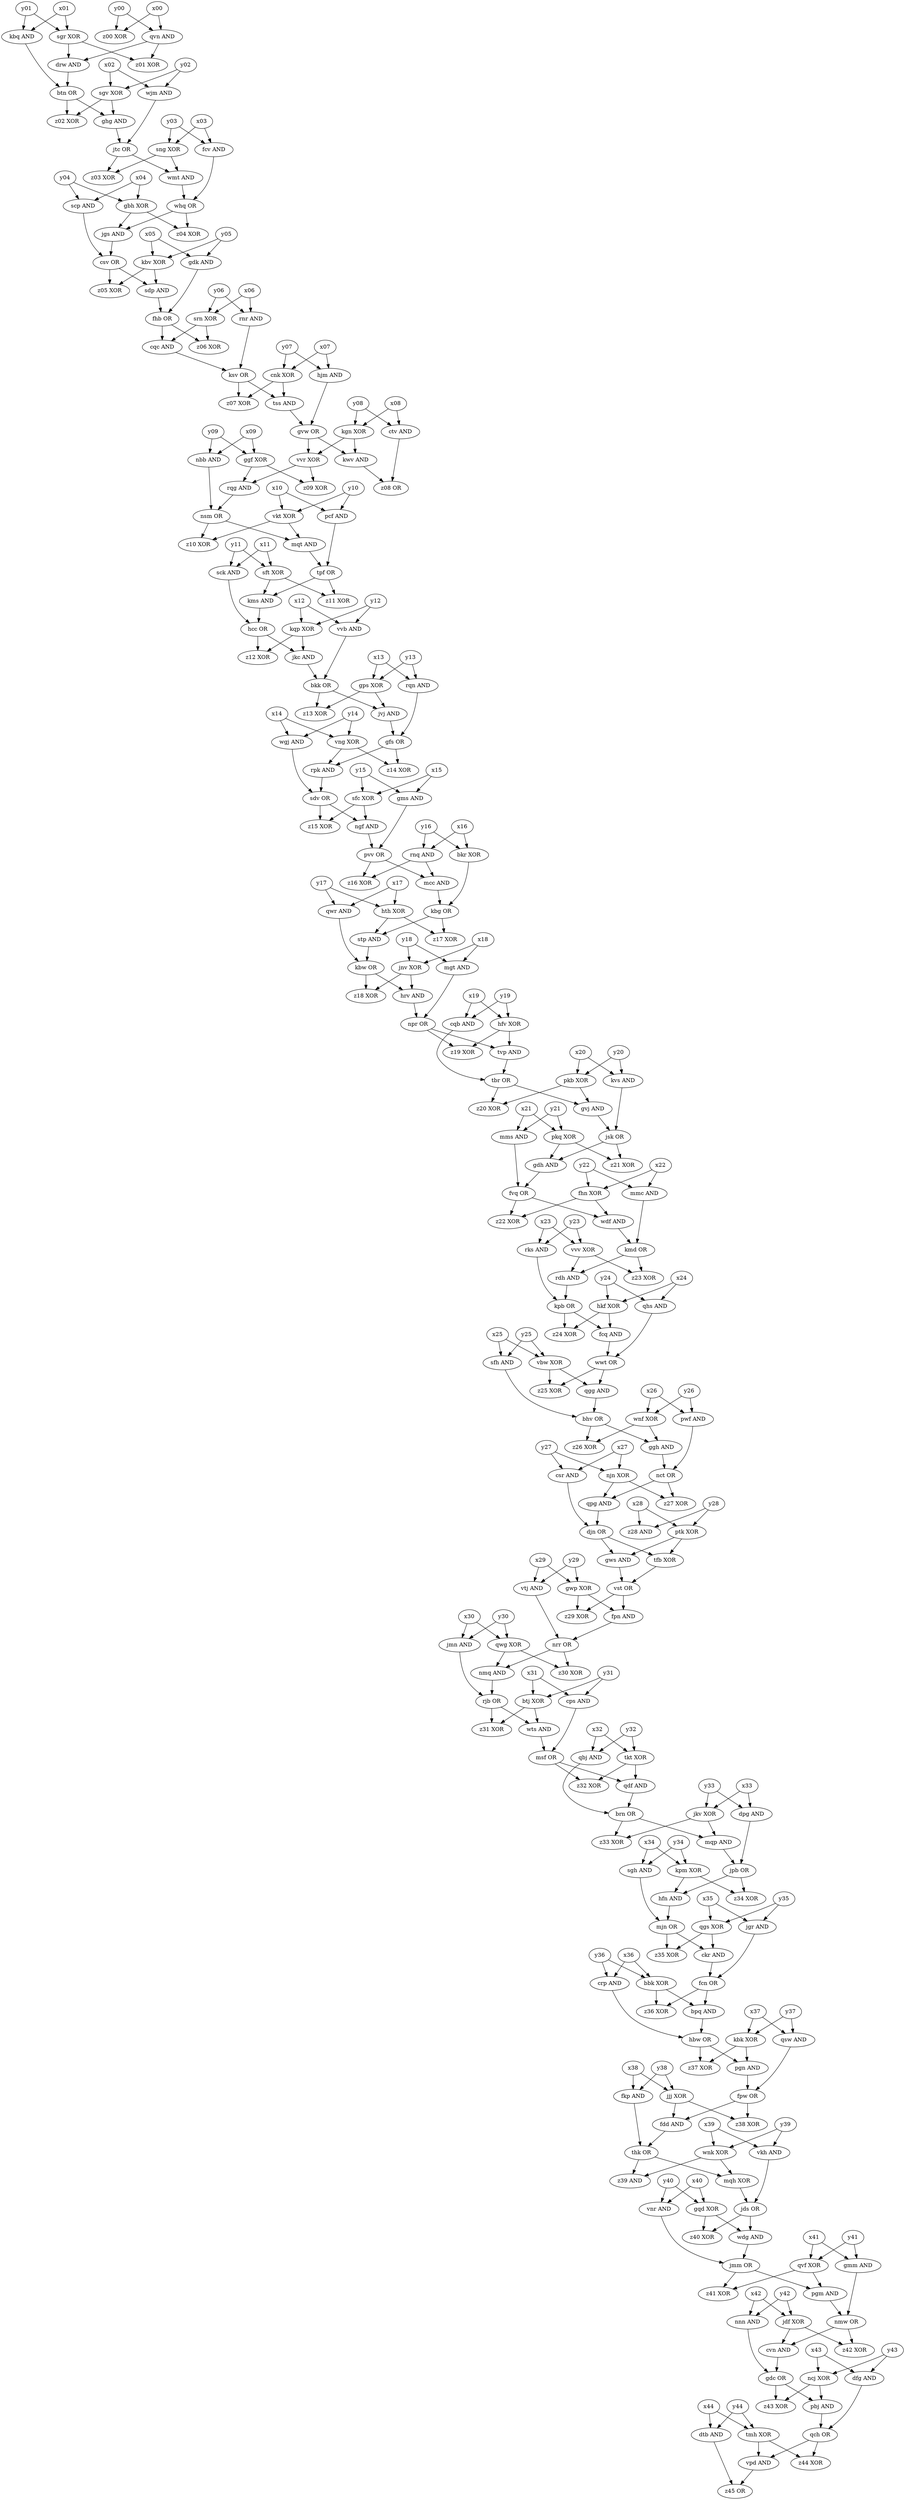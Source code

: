 digraph problem {
bbk [label="bbk XOR"]
x36 -> bbk
y36 -> bbk
z15 [label="z15 XOR"]
sfc -> z15
sdv -> z15
z43 [label="z43 XOR"]
ncj -> z43
gdc -> z43
rqg [label="rqg AND"]
vvr -> rqg
ggf -> rqg
kbw [label="kbw OR"]
stp -> kbw
qwr -> kbw
vbw [label="vbw XOR"]
x25 -> vbw
y25 -> vbw
jtc [label="jtc OR"]
wjm -> jtc
ghg -> jtc
rks [label="rks AND"]
x23 -> rks
y23 -> rks
btn [label="btn OR"]
drw -> btn
kbq -> btn
jkc [label="jkc AND"]
hcc -> jkc
kqp -> jkc
kgn [label="kgn XOR"]
y08 -> kgn
x08 -> kgn
z02 [label="z02 XOR"]
btn -> z02
sgv -> z02
z18 [label="z18 XOR"]
kbw -> z18
jnv -> z18
jds [label="jds OR"]
mqh -> jds
vkh -> jds
z09 [label="z09 XOR"]
vvr -> z09
ggf -> z09
z30 [label="z30 XOR"]
nrr -> z30
qwg -> z30
cnk [label="cnk XOR"]
y07 -> cnk
x07 -> cnk
z37 [label="z37 XOR"]
kbk -> z37
hbw -> z37
mjn [label="mjn OR"]
sgh -> mjn
hfn -> mjn
gms [label="gms AND"]
y15 -> gms
x15 -> gms
z11 [label="z11 XOR"]
tpf -> z11
sft -> z11
z01 [label="z01 XOR"]
qvn -> z01
sgr -> z01
sdp [label="sdp AND"]
kbv -> sdp
csv -> sdp
tkt [label="tkt XOR"]
x32 -> tkt
y32 -> tkt
fhn [label="fhn XOR"]
y22 -> fhn
x22 -> fhn
brn [label="brn OR"]
qdf -> brn
qbj -> brn
wgj [label="wgj AND"]
y14 -> wgj
x14 -> wgj
ksv [label="ksv OR"]
cqc -> ksv
rnr -> ksv
vst [label="vst OR"]
gws -> vst
tfb -> vst
z33 [label="z33 XOR"]
brn -> z33
jkv -> z33
z44 [label="z44 XOR"]
tmh -> z44
qch -> z44
wwt [label="wwt OR"]
fcq -> wwt
qhs -> wwt
rpk [label="rpk AND"]
vng -> rpk
gfs -> rpk
hkf [label="hkf XOR"]
y24 -> hkf
x24 -> hkf
vkh [label="vkh AND"]
x39 -> vkh
y39 -> vkh
srn [label="srn XOR"]
y06 -> srn
x06 -> srn
z22 [label="z22 XOR"]
fhn -> z22
fvq -> z22
jdf [label="jdf XOR"]
y42 -> jdf
x42 -> jdf
jjj [label="jjj XOR"]
x38 -> jjj
y38 -> jjj
kpb [label="kpb OR"]
rks -> kpb
rdh -> kpb
z41 [label="z41 XOR"]
qvf -> z41
jmm -> z41
kbq [label="kbq AND"]
y01 -> kbq
x01 -> kbq
gdh [label="gdh AND"]
jsk -> gdh
pkq -> gdh
fvq [label="fvq OR"]
mms -> fvq
gdh -> fvq
fdd [label="fdd AND"]
fpw -> fdd
jjj -> fdd
z36 [label="z36 XOR"]
bbk -> z36
fcn -> z36
dfg [label="dfg AND"]
x43 -> dfg
y43 -> dfg
z19 [label="z19 XOR"]
npr -> z19
hfv -> z19
ctv [label="ctv AND"]
y08 -> ctv
x08 -> ctv
bkk [label="bkk OR"]
jkc -> bkk
vvb -> bkk
pwf [label="pwf AND"]
y26 -> pwf
x26 -> pwf
gdc [label="gdc OR"]
nnn -> gdc
cvn -> gdc
z45 [label="z45 OR"]
vpd -> z45
dtb -> z45
tmh [label="tmh XOR"]
x44 -> tmh
y44 -> tmh
qch [label="qch OR"]
pbj -> qch
dfg -> qch
gmm [label="gmm AND"]
y41 -> gmm
x41 -> gmm
sfh [label="sfh AND"]
x25 -> sfh
y25 -> sfh
gqd [label="gqd XOR"]
y40 -> gqd
x40 -> gqd
kvs [label="kvs AND"]
y20 -> kvs
x20 -> kvs
rjb [label="rjb OR"]
nmq -> rjb
jmn -> rjb
z21 [label="z21 XOR"]
pkq -> z21
jsk -> z21
gbh [label="gbh XOR"]
x04 -> gbh
y04 -> gbh
scp [label="scp AND"]
x04 -> scp
y04 -> scp
tpf [label="tpf OR"]
pcf -> tpf
mqt -> tpf
cps [label="cps AND"]
x31 -> cps
y31 -> cps
wdf [label="wdf AND"]
fhn -> wdf
fvq -> wdf
sft [label="sft XOR"]
y11 -> sft
x11 -> sft
cqc [label="cqc AND"]
srn -> cqc
fhb -> cqc
hbw [label="hbw OR"]
bpq -> hbw
crp -> hbw
jsk [label="jsk OR"]
gvj -> jsk
kvs -> jsk
rdh [label="rdh AND"]
kmd -> rdh
vvv -> rdh
rnq [label="rnq AND"]
y16 -> rnq
x16 -> rnq
z39 [label="z39 AND"]
thk -> z39
wnk -> z39
bhv [label="bhv OR"]
sfh -> bhv
qgg -> bhv
sgv [label="sgv XOR"]
y02 -> sgv
x02 -> sgv
drw [label="drw AND"]
qvn -> drw
sgr -> drw
sgh [label="sgh AND"]
x34 -> sgh
y34 -> sgh
nnn [label="nnn AND"]
y42 -> nnn
x42 -> nnn
pgm [label="pgm AND"]
qvf -> pgm
jmm -> pgm
hcc [label="hcc OR"]
sck -> hcc
kms -> hcc
z32 [label="z32 XOR"]
msf -> z32
tkt -> z32
wts [label="wts AND"]
rjb -> wts
btj -> wts
mgt [label="mgt AND"]
y18 -> mgt
x18 -> mgt
cvn [label="cvn AND"]
jdf -> cvn
nmw -> cvn
z12 [label="z12 XOR"]
kqp -> z12
hcc -> z12
djn [label="djn OR"]
qpg -> djn
csr -> djn
kqp [label="kqp XOR"]
x12 -> kqp
y12 -> kqp
hfv [label="hfv XOR"]
x19 -> hfv
y19 -> hfv
jvj [label="jvj AND"]
gps -> jvj
bkk -> jvj
vng [label="vng XOR"]
x14 -> vng
y14 -> vng
rqn [label="rqn AND"]
x13 -> rqn
y13 -> rqn
z25 [label="z25 XOR"]
wwt -> z25
vbw -> z25
nct [label="nct OR"]
ggh -> nct
pwf -> nct
z42 [label="z42 XOR"]
nmw -> z42
jdf -> z42
vvv [label="vvv XOR"]
y23 -> vvv
x23 -> vvv
z04 [label="z04 XOR"]
gbh -> z04
whq -> z04
nrr [label="nrr OR"]
vtj -> nrr
fpn -> nrr
gdk [label="gdk AND"]
x05 -> gdk
y05 -> gdk
fcq [label="fcq AND"]
kpb -> fcq
hkf -> fcq
pcf [label="pcf AND"]
x10 -> pcf
y10 -> pcf
z03 [label="z03 XOR"]
jtc -> z03
sng -> z03
z23 [label="z23 XOR"]
vvv -> z23
kmd -> z23
z13 [label="z13 XOR"]
gps -> z13
bkk -> z13
ggf [label="ggf XOR"]
x09 -> ggf
y09 -> ggf
sng [label="sng XOR"]
y03 -> sng
x03 -> sng
z08 [label="z08 OR"]
kwv -> z08
ctv -> z08
fcv [label="fcv AND"]
y03 -> fcv
x03 -> fcv
jnv [label="jnv XOR"]
y18 -> jnv
x18 -> jnv
wnk [label="wnk XOR"]
y39 -> wnk
x39 -> wnk
njn [label="njn XOR"]
x27 -> njn
y27 -> njn
hrv [label="hrv AND"]
jnv -> hrv
kbw -> hrv
nbb [label="nbb AND"]
y09 -> nbb
x09 -> nbb
btj [label="btj XOR"]
x31 -> btj
y31 -> btj
pvv [label="pvv OR"]
gms -> pvv
ngf -> pvv
sdv [label="sdv OR"]
rpk -> sdv
wgj -> sdv
z26 [label="z26 XOR"]
bhv -> z26
wnf -> z26
mqh [label="mqh XOR"]
wnk -> mqh
thk -> mqh
fpw [label="fpw OR"]
pgn -> fpw
qsw -> fpw
sfc [label="sfc XOR"]
y15 -> sfc
x15 -> sfc
qgs [label="qgs XOR"]
x35 -> qgs
y35 -> qgs
tfb [label="tfb XOR"]
djn -> tfb
ptk -> tfb
z16 [label="z16 XOR"]
pvv -> z16
rnq -> z16
tss [label="tss AND"]
cnk -> tss
ksv -> tss
fkp [label="fkp AND"]
x38 -> fkp
y38 -> fkp
wnf [label="wnf XOR"]
y26 -> wnf
x26 -> wnf
fhb [label="fhb OR"]
sdp -> fhb
gdk -> fhb
qvn [label="qvn AND"]
x00 -> qvn
y00 -> qvn
qsw [label="qsw AND"]
x37 -> qsw
y37 -> qsw
jpb [label="jpb OR"]
dpg -> jpb
mqp -> jpb
ghg [label="ghg AND"]
btn -> ghg
sgv -> ghg
z34 [label="z34 XOR"]
jpb -> z34
kpm -> z34
kpm [label="kpm XOR"]
y34 -> kpm
x34 -> kpm
z24 [label="z24 XOR"]
kpb -> z24
hkf -> z24
ckr [label="ckr AND"]
qgs -> ckr
mjn -> ckr
tvp [label="tvp AND"]
hfv -> tvp
npr -> tvp
vkt [label="vkt XOR"]
y10 -> vkt
x10 -> vkt
kwv [label="kwv AND"]
gvw -> kwv
kgn -> kwv
pbj [label="pbj AND"]
ncj -> pbj
gdc -> pbj
kbv [label="kbv XOR"]
y05 -> kbv
x05 -> kbv
qhs [label="qhs AND"]
x24 -> qhs
y24 -> qhs
jgs [label="jgs AND"]
gbh -> jgs
whq -> jgs
z17 [label="z17 XOR"]
kbg -> z17
hth -> z17
vvr [label="vvr XOR"]
gvw -> vvr
kgn -> vvr
z07 [label="z07 XOR"]
ksv -> z07
cnk -> z07
mcc [label="mcc AND"]
pvv -> mcc
rnq -> mcc
vnr [label="vnr AND"]
x40 -> vnr
y40 -> vnr
qwr [label="qwr AND"]
x17 -> qwr
y17 -> qwr
npr [label="npr OR"]
mgt -> npr
hrv -> npr
fpn [label="fpn AND"]
gwp -> fpn
vst -> fpn
tbr [label="tbr OR"]
tvp -> tbr
cqb -> tbr
qvf [label="qvf XOR"]
y41 -> qvf
x41 -> qvf
mms [label="mms AND"]
x21 -> mms
y21 -> mms
qpg [label="qpg AND"]
nct -> qpg
njn -> qpg
vpd [label="vpd AND"]
tmh -> vpd
qch -> vpd
kbk [label="kbk XOR"]
y37 -> kbk
x37 -> kbk
pkb [label="pkb XOR"]
x20 -> pkb
y20 -> pkb
nsm [label="nsm OR"]
nbb -> nsm
rqg -> nsm
pkq [label="pkq XOR"]
x21 -> pkq
y21 -> pkq
z00 [label="z00 XOR"]
y00 -> z00
x00 -> z00
hfn [label="hfn AND"]
kpm -> hfn
jpb -> hfn
sck [label="sck AND"]
y11 -> sck
x11 -> sck
nmq [label="nmq AND"]
qwg -> nmq
nrr -> nmq
ncj [label="ncj XOR"]
x43 -> ncj
y43 -> ncj
gfs [label="gfs OR"]
jvj -> gfs
rqn -> gfs
csv [label="csv OR"]
scp -> csv
jgs -> csv
sgr [label="sgr XOR"]
y01 -> sgr
x01 -> sgr
bpq [label="bpq AND"]
fcn -> bpq
bbk -> bpq
mmc [label="mmc AND"]
y22 -> mmc
x22 -> mmc
crp [label="crp AND"]
y36 -> crp
x36 -> crp
gps [label="gps XOR"]
x13 -> gps
y13 -> gps
gvw [label="gvw OR"]
hjm -> gvw
tss -> gvw
whq [label="whq OR"]
fcv -> whq
wmt -> whq
jmm [label="jmm OR"]
wdg -> jmm
vnr -> jmm
kbg [label="kbg OR"]
mcc -> kbg
bkr -> kbg
nmw [label="nmw OR"]
pgm -> nmw
gmm -> nmw
mqp [label="mqp AND"]
jkv -> mqp
brn -> mqp
pgn [label="pgn AND"]
kbk -> pgn
hbw -> pgn
z40 [label="z40 XOR"]
jds -> z40
gqd -> z40
thk [label="thk OR"]
fkp -> thk
fdd -> thk
z10 [label="z10 XOR"]
nsm -> z10
vkt -> z10
ggh [label="ggh AND"]
bhv -> ggh
wnf -> ggh
vtj [label="vtj AND"]
x29 -> vtj
y29 -> vtj
qbj [label="qbj AND"]
y32 -> qbj
x32 -> qbj
fcn [label="fcn OR"]
jgr -> fcn
ckr -> fcn
jgr [label="jgr AND"]
x35 -> jgr
y35 -> jgr
msf [label="msf OR"]
wts -> msf
cps -> msf
csr [label="csr AND"]
x27 -> csr
y27 -> csr
bkr [label="bkr XOR"]
y16 -> bkr
x16 -> bkr
ptk [label="ptk XOR"]
y28 -> ptk
x28 -> ptk
z35 [label="z35 XOR"]
qgs -> z35
mjn -> z35
mqt [label="mqt AND"]
vkt -> mqt
nsm -> mqt
z31 [label="z31 XOR"]
rjb -> z31
btj -> z31
qwg [label="qwg XOR"]
x30 -> qwg
y30 -> qwg
hjm [label="hjm AND"]
y07 -> hjm
x07 -> hjm
z06 [label="z06 XOR"]
srn -> z06
fhb -> z06
vvb [label="vvb AND"]
x12 -> vvb
y12 -> vvb
cqb [label="cqb AND"]
y19 -> cqb
x19 -> cqb
stp [label="stp AND"]
hth -> stp
kbg -> stp
qgg [label="qgg AND"]
vbw -> qgg
wwt -> qgg
kmd [label="kmd OR"]
mmc -> kmd
wdf -> kmd
z14 [label="z14 XOR"]
vng -> z14
gfs -> z14
wdg [label="wdg AND"]
gqd -> wdg
jds -> wdg
jkv [label="jkv XOR"]
x33 -> jkv
y33 -> jkv
z05 [label="z05 XOR"]
kbv -> z05
csv -> z05
z20 [label="z20 XOR"]
pkb -> z20
tbr -> z20
jmn [label="jmn AND"]
y30 -> jmn
x30 -> jmn
rnr [label="rnr AND"]
x06 -> rnr
y06 -> rnr
z29 [label="z29 XOR"]
gwp -> z29
vst -> z29
ngf [label="ngf AND"]
sfc -> ngf
sdv -> ngf
dpg [label="dpg AND"]
x33 -> dpg
y33 -> dpg
gvj [label="gvj AND"]
pkb -> gvj
tbr -> gvj
qdf [label="qdf AND"]
tkt -> qdf
msf -> qdf
kms [label="kms AND"]
tpf -> kms
sft -> kms
z38 [label="z38 XOR"]
jjj -> z38
fpw -> z38
wmt [label="wmt AND"]
sng -> wmt
jtc -> wmt
gws [label="gws AND"]
ptk -> gws
djn -> gws
gwp [label="gwp XOR"]
x29 -> gwp
y29 -> gwp
dtb [label="dtb AND"]
y44 -> dtb
x44 -> dtb
z27 [label="z27 XOR"]
nct -> z27
njn -> z27
hth [label="hth XOR"]
x17 -> hth
y17 -> hth
z28 [label="z28 AND"]
y28 -> z28
x28 -> z28
wjm [label="wjm AND"]
x02 -> wjm
y02 -> wjm
}
